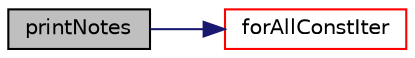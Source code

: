 digraph "printNotes"
{
  bgcolor="transparent";
  edge [fontname="Helvetica",fontsize="10",labelfontname="Helvetica",labelfontsize="10"];
  node [fontname="Helvetica",fontsize="10",shape=record];
  rankdir="LR";
  Node1983 [label="printNotes",height=0.2,width=0.4,color="black", fillcolor="grey75", style="filled", fontcolor="black"];
  Node1983 -> Node1984 [color="midnightblue",fontsize="10",style="solid",fontname="Helvetica"];
  Node1984 [label="forAllConstIter",height=0.2,width=0.4,color="red",URL="$a39311.html#ae21e2836509b0fa7f7cedf6493b11b09"];
}
